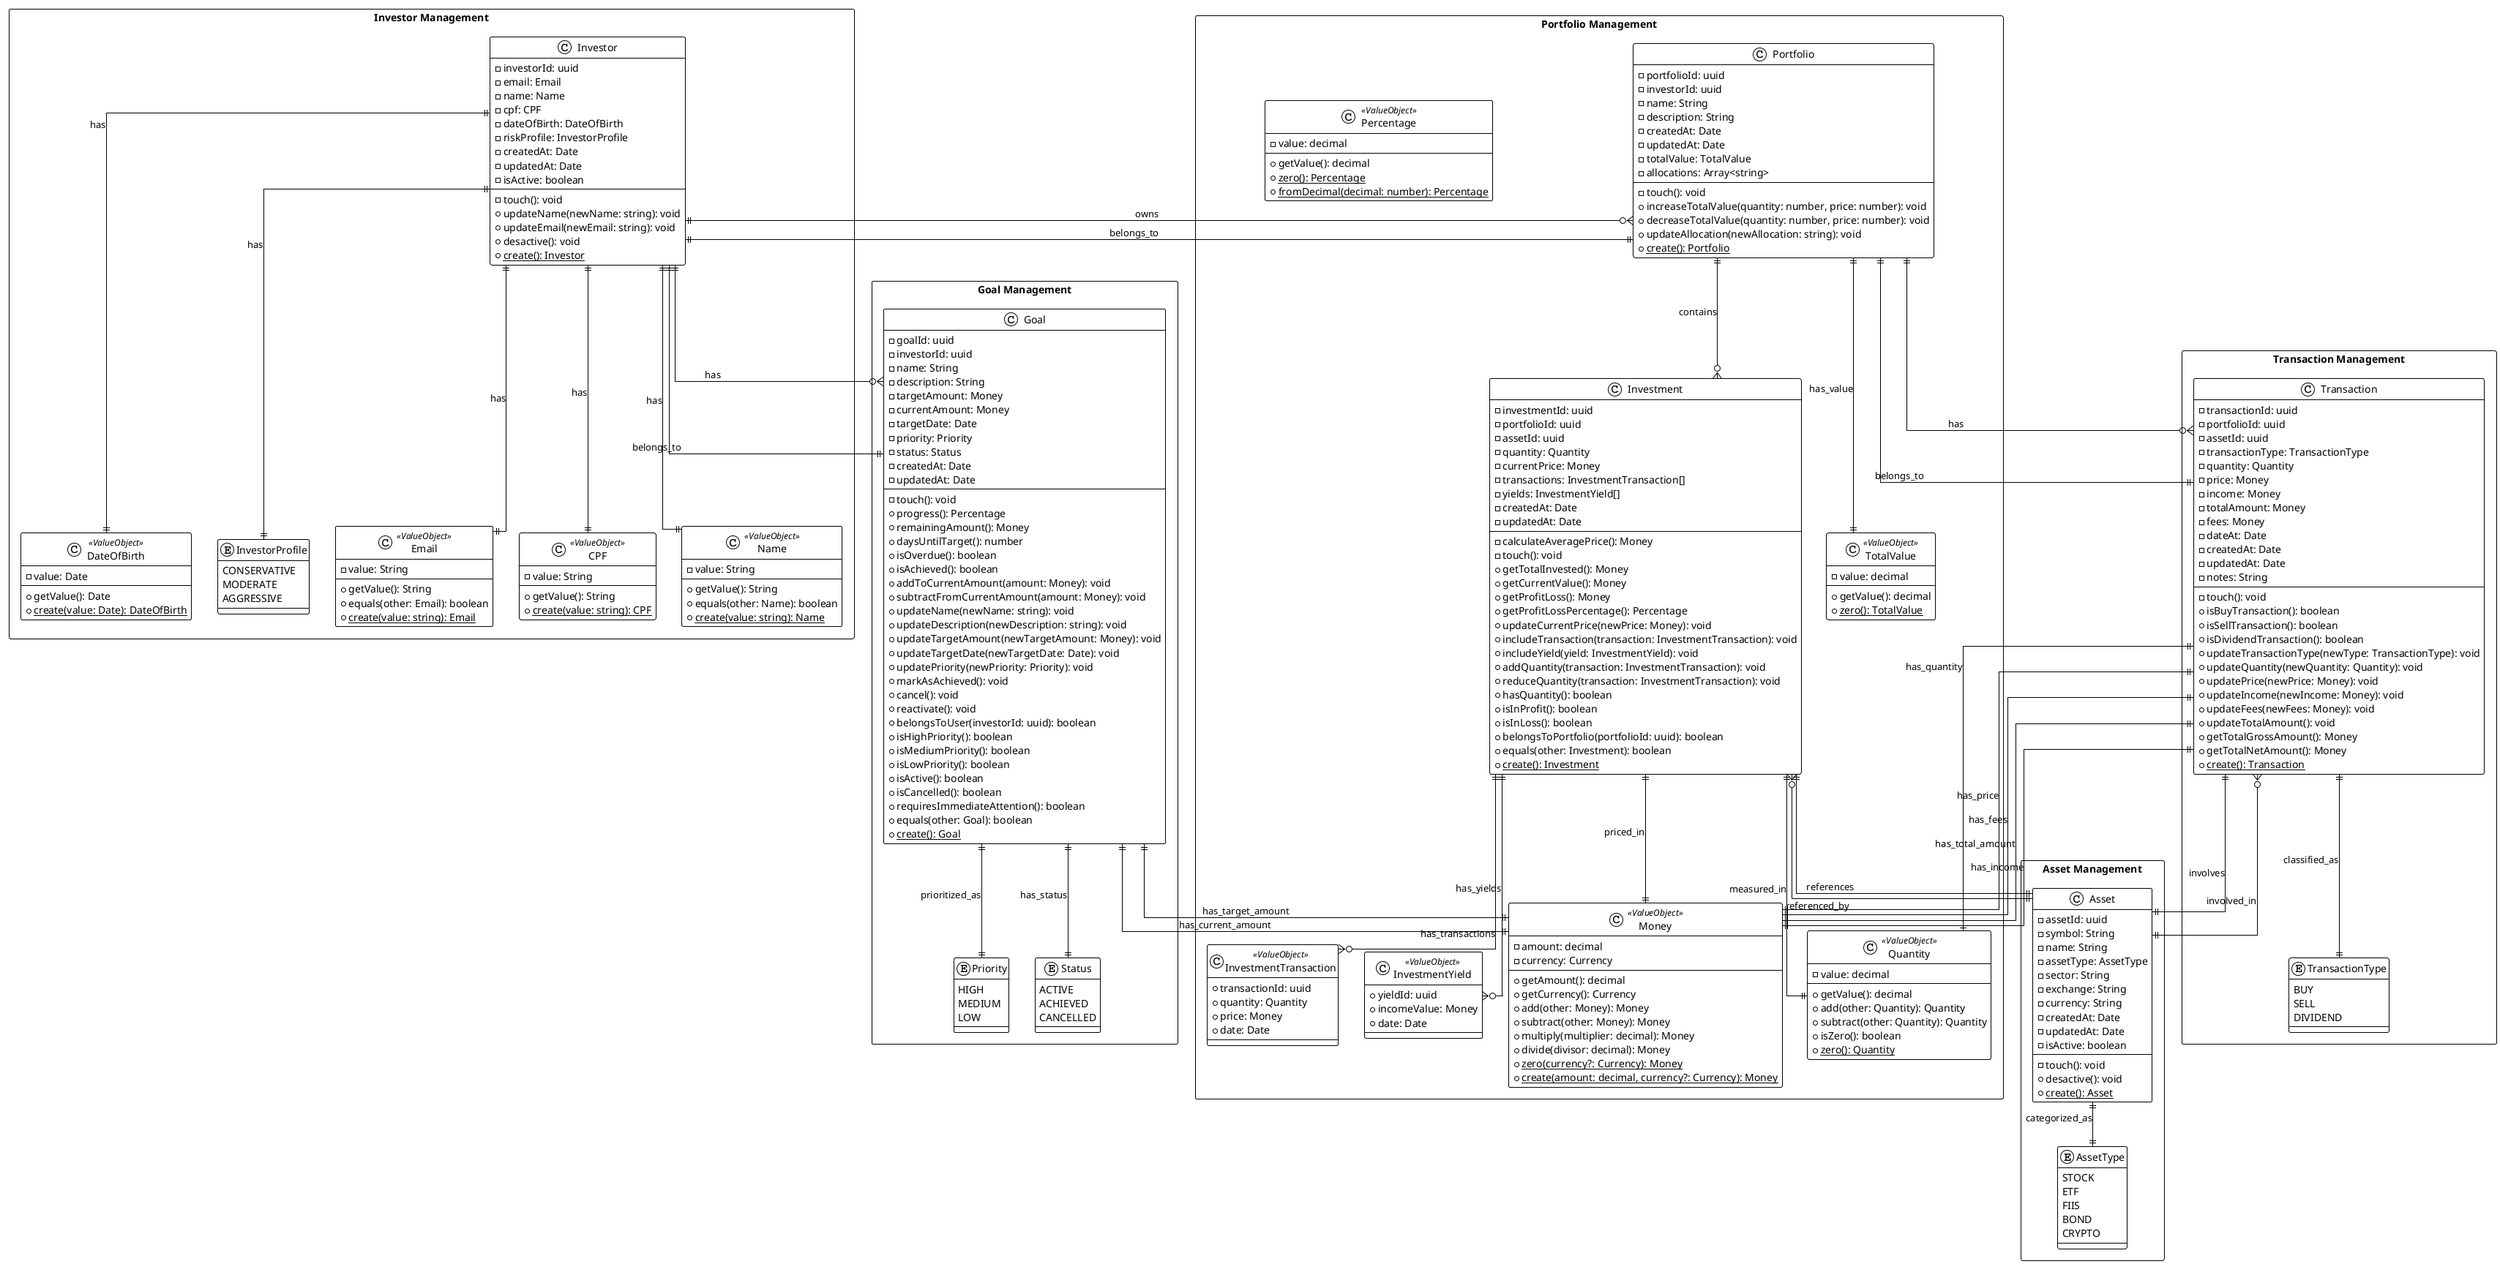 @startuml Diagrama de Classes
!theme plain
skinparam Linetype ortho
skinparam PackageStyle rectangle

' Investor Management Domain
package "Investor Management" {

    class Investor {
        - investorId: uuid
        - email: Email
        - name: Name
        - cpf: CPF
        - dateOfBirth: DateOfBirth
        - riskProfile: InvestorProfile
        - createdAt: Date
        - updatedAt: Date
        - isActive: boolean

        - touch(): void
        + updateName(newName: string): void
        + updateEmail(newEmail: string): void
        + desactive(): void
        + {static} create(): Investor
    }

    class Email <<ValueObject>> {
        - value: String
        + getValue(): String
        + equals(other: Email): boolean
        + {static} create(value: string): Email
    }

    class CPF <<ValueObject>> {
        - value: String
        + getValue(): String
        + {static} create(value: string): CPF
    }

    class Name <<ValueObject>> {
        - value: String
        + getValue(): String
        + equals(other: Name): boolean
        + {static} create(value: string): Name
    }

    class DateOfBirth <<ValueObject>> {
        - value: Date
        + getValue(): Date
        + {static} create(value: Date): DateOfBirth
    }

    enum InvestorProfile {
        CONSERVATIVE
        MODERATE
        AGGRESSIVE
    }
}

'Portfolio Management Domain
package "Portfolio Management" {
    class Portfolio {
        - portfolioId: uuid
        - investorId: uuid
        - name: String
        - description: String
        - createdAt: Date
        - updatedAt: Date
        - totalValue: TotalValue
        - allocations: Array<string>

        - touch(): void
        + increaseTotalValue(quantity: number, price: number): void
        + decreaseTotalValue(quantity: number, price: number): void
        + updateAllocation(newAllocation: string): void
        + {static} create(): Portfolio
    }

    class Investment {
        - investmentId: uuid
        - portfolioId: uuid
        - assetId: uuid
        - quantity: Quantity
        - currentPrice: Money
        - transactions: InvestmentTransaction[]
        - yields: InvestmentYield[]
        - createdAt: Date
        - updatedAt: Date

        - calculateAveragePrice(): Money
        - touch(): void
        + getTotalInvested(): Money
        + getCurrentValue(): Money
        + getProfitLoss(): Money
        + getProfitLossPercentage(): Percentage
        + updateCurrentPrice(newPrice: Money): void
        + includeTransaction(transaction: InvestmentTransaction): void
        + includeYield(yield: InvestmentYield): void
        + addQuantity(transaction: InvestmentTransaction): void
        + reduceQuantity(transaction: InvestmentTransaction): void
        + hasQuantity(): boolean
        + isInProfit(): boolean
        + isInLoss(): boolean
        + belongsToPortfolio(portfolioId: uuid): boolean
        + equals(other: Investment): boolean
        + {static} create(): Investment
    }

    class InvestmentTransaction <<ValueObject>> {
        + transactionId: uuid
        + quantity: Quantity
        + price: Money
        + date: Date
    }

    class InvestmentYield <<ValueObject>> {
        + yieldId: uuid
        + incomeValue: Money
        + date: Date
    }

    class Money <<ValueObject>> {
        - amount: decimal
        - currency: Currency
        + getAmount(): decimal
        + getCurrency(): Currency
        + add(other: Money): Money
        + subtract(other: Money): Money
        + multiply(multiplier: decimal): Money
        + divide(divisor: decimal): Money
        + {static} zero(currency?: Currency): Money
        + {static} create(amount: decimal, currency?: Currency): Money
    }

    class Quantity <<ValueObject>> {
        - value: decimal
        + getValue(): decimal
        + add(other: Quantity): Quantity
        + subtract(other: Quantity): Quantity
        + isZero(): boolean
        + {static} zero(): Quantity
    }

    class Percentage <<ValueObject>> {
        - value: decimal
        + getValue(): decimal
        + {static} zero(): Percentage
        + {static} fromDecimal(decimal: number): Percentage
    }

    class TotalValue <<ValueObject>> {
        - value: decimal
        + getValue(): decimal
        + {static} zero(): TotalValue
    }
}

' Transaction Management Domain
package "Transaction Management" {
    class Transaction {
        - transactionId: uuid
        - portfolioId: uuid
        - assetId: uuid
        - transactionType: TransactionType
        - quantity: Quantity
        - price: Money
        - income: Money
        - totalAmount: Money
        - fees: Money
        - dateAt: Date
        - createdAt: Date
        - updatedAt: Date
        - notes: String

        - touch(): void
        + isBuyTransaction(): boolean
        + isSellTransaction(): boolean
        + isDividendTransaction(): boolean
        + updateTransactionType(newType: TransactionType): void
        + updateQuantity(newQuantity: Quantity): void
        + updatePrice(newPrice: Money): void
        + updateIncome(newIncome: Money): void
        + updateFees(newFees: Money): void
        + updateTotalAmount(): void
        + getTotalGrossAmount(): Money
        + getTotalNetAmount(): Money
        + {static} create(): Transaction
    }

    enum TransactionType {
        BUY
        SELL
        DIVIDEND
    }
}

' Asset Management Domain
package "Asset Management" {
    class Asset {
        - assetId: uuid
        - symbol: String
        - name: String
        - assetType: AssetType
        - sector: String
        - exchange: String
        - currency: String
        - createdAt: Date
        - updatedAt: Date
        - isActive: boolean

        - touch(): void
        + desactive(): void
        + {static} create(): Asset
    }

    enum AssetType {
        STOCK
        ETF
        FIIS
        BOND
        CRYPTO
    }
}

' Goal Management Domain
package "Goal Management" {
    class Goal {
        - goalId: uuid
        - investorId: uuid
        - name: String
        - description: String
        - targetAmount: Money
        - currentAmount: Money
        - targetDate: Date
        - priority: Priority
        - status: Status
        - createdAt: Date
        - updatedAt: Date

        - touch(): void
        + progress(): Percentage
        + remainingAmount(): Money
        + daysUntilTarget(): number
        + isOverdue(): boolean
        + isAchieved(): boolean
        + addToCurrentAmount(amount: Money): void
        + subtractFromCurrentAmount(amount: Money): void
        + updateName(newName: string): void
        + updateDescription(newDescription: string): void
        + updateTargetAmount(newTargetAmount: Money): void
        + updateTargetDate(newTargetDate: Date): void
        + updatePriority(newPriority: Priority): void
        + markAsAchieved(): void
        + cancel(): void
        + reactivate(): void
        + belongsToUser(investorId: uuid): boolean
        + isHighPriority(): boolean
        + isMediumPriority(): boolean
        + isLowPriority(): boolean
        + isActive(): boolean
        + isCancelled(): boolean
        + requiresImmediateAttention(): boolean
        + equals(other: Goal): boolean
        + {static} create(): Goal
    }

    enum Priority {
        HIGH
        MEDIUM
        LOW
    }

    enum Status {
        ACTIVE
        ACHIEVED
        CANCELLED
    }
}

' Relationships
Investor ||--o{ Portfolio : owns
Investor ||--o{ Goal : has
Investor ||--|| InvestorProfile : has
Investor ||--|| Email : has
Investor ||--|| CPF : has
Investor ||--|| Name : has
Investor ||--|| DateOfBirth : has

Portfolio ||--o{ Investment : contains
Portfolio ||--|| Investor : belongs_to
Portfolio ||--o{ Transaction : has
Portfolio ||--|| TotalValue : has_value

Investment ||--|| Asset : references
Investment ||--|| Money : priced_in
Investment ||--|| Quantity : measured_in
Investment ||--o{ InvestmentTransaction : has_transactions
Investment ||--o{ InvestmentYield : has_yields

Asset ||--|| AssetType : categorized_as
Asset ||--o{ Transaction : involved_in
Asset ||--o{ Investment : referenced_by

Transaction ||--|| TransactionType : classified_as
Transaction ||--|| Portfolio : belongs_to
Transaction ||--|| Asset : involves
Transaction ||--|| Money : has_price
Transaction ||--|| Money : has_fees
Transaction ||--|| Money : has_total_amount
Transaction ||--|| Money : has_income
Transaction ||--|| Quantity : has_quantity

Goal ||--|| Priority : prioritized_as
Goal ||--|| Status : has_status
Goal ||--|| Investor : belongs_to
Goal ||--|| Money : has_target_amount
Goal ||--|| Money : has_current_amount

@enduml